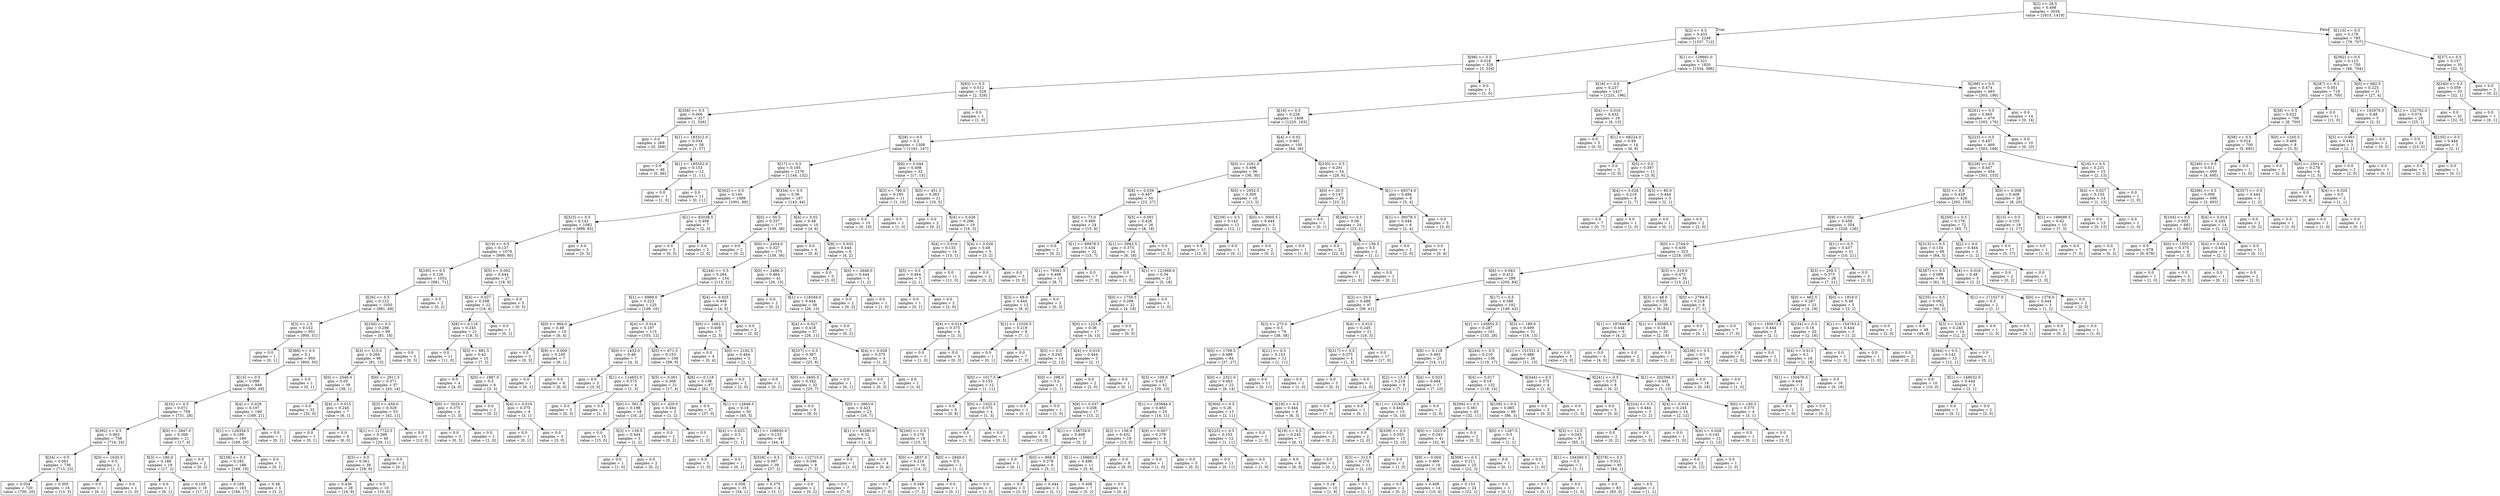 digraph Tree {
node [shape=box] ;
0 [label="X[2] <= 28.5\ngini = 0.498\nsamples = 3034\nvalue = [1615, 1419]"] ;
1 [label="X[2] <= 0.5\ngini = 0.433\nsamples = 2249\nvalue = [1537, 712]"] ;
0 -> 1 [labeldistance=2.5, labelangle=45, headlabel="True"] ;
2 [label="X[98] <= 0.5\ngini = 0.018\nsamples = 329\nvalue = [3, 326]"] ;
1 -> 2 ;
3 [label="X[83] <= 0.5\ngini = 0.012\nsamples = 328\nvalue = [2, 326]"] ;
2 -> 3 ;
4 [label="X[358] <= 0.5\ngini = 0.006\nsamples = 327\nvalue = [1, 326]"] ;
3 -> 4 ;
5 [label="gini = 0.0\nsamples = 269\nvalue = [0, 269]"] ;
4 -> 5 ;
6 [label="X[1] <= 183312.0\ngini = 0.034\nsamples = 58\nvalue = [1, 57]"] ;
4 -> 6 ;
7 [label="gini = 0.0\nsamples = 46\nvalue = [0, 46]"] ;
6 -> 7 ;
8 [label="X[1] <= 185552.0\ngini = 0.153\nsamples = 12\nvalue = [1, 11]"] ;
6 -> 8 ;
9 [label="gini = 0.0\nsamples = 1\nvalue = [1, 0]"] ;
8 -> 9 ;
10 [label="gini = 0.0\nsamples = 11\nvalue = [0, 11]"] ;
8 -> 10 ;
11 [label="gini = 0.0\nsamples = 1\nvalue = [1, 0]"] ;
3 -> 11 ;
12 [label="gini = 0.0\nsamples = 1\nvalue = [1, 0]"] ;
2 -> 12 ;
13 [label="X[1] <= 129681.0\ngini = 0.321\nsamples = 1920\nvalue = [1534, 386]"] ;
1 -> 13 ;
14 [label="X[18] <= 0.5\ngini = 0.237\nsamples = 1427\nvalue = [1231, 196]"] ;
13 -> 14 ;
15 [label="X[16] <= 0.5\ngini = 0.226\nsamples = 1408\nvalue = [1225, 183]"] ;
14 -> 15 ;
16 [label="X[28] <= 0.5\ngini = 0.2\nsamples = 1308\nvalue = [1161, 147]"] ;
15 -> 16 ;
17 [label="X[17] <= 0.5\ngini = 0.185\nsamples = 1276\nvalue = [1144, 132]"] ;
16 -> 17 ;
18 [label="X[362] <= 0.5\ngini = 0.149\nsamples = 1089\nvalue = [1001, 88]"] ;
17 -> 18 ;
19 [label="X[323] <= 0.5\ngini = 0.142\nsamples = 1082\nvalue = [999, 83]"] ;
18 -> 19 ;
20 [label="X[19] <= 0.5\ngini = 0.137\nsamples = 1079\nvalue = [999, 80]"] ;
19 -> 20 ;
21 [label="X[330] <= 0.5\ngini = 0.126\nsamples = 1052\nvalue = [981, 71]"] ;
20 -> 21 ;
22 [label="X[26] <= 0.5\ngini = 0.123\nsamples = 1050\nvalue = [981, 69]"] ;
21 -> 22 ;
23 [label="X[3] <= 1.5\ngini = 0.102\nsamples = 951\nvalue = [900, 51]"] ;
22 -> 23 ;
24 [label="gini = 0.0\nsamples = 1\nvalue = [0, 1]"] ;
23 -> 24 ;
25 [label="X[388] <= 0.5\ngini = 0.1\nsamples = 950\nvalue = [900, 50]"] ;
23 -> 25 ;
26 [label="X[13] <= 0.5\ngini = 0.098\nsamples = 949\nvalue = [900, 49]"] ;
25 -> 26 ;
27 [label="X[32] <= 0.5\ngini = 0.071\nsamples = 759\nvalue = [731, 28]"] ;
26 -> 27 ;
28 [label="X[392] <= 0.5\ngini = 0.063\nsamples = 738\nvalue = [714, 24]"] ;
27 -> 28 ;
29 [label="X[34] <= 0.5\ngini = 0.061\nsamples = 736\nvalue = [713, 23]"] ;
28 -> 29 ;
30 [label="gini = 0.054\nsamples = 720\nvalue = [700, 20]"] ;
29 -> 30 ;
31 [label="gini = 0.305\nsamples = 16\nvalue = [13, 3]"] ;
29 -> 31 ;
32 [label="X[0] <= 1620.5\ngini = 0.5\nsamples = 2\nvalue = [1, 1]"] ;
28 -> 32 ;
33 [label="gini = 0.0\nsamples = 1\nvalue = [0, 1]"] ;
32 -> 33 ;
34 [label="gini = 0.0\nsamples = 1\nvalue = [1, 0]"] ;
32 -> 34 ;
35 [label="X[0] <= 2847.0\ngini = 0.308\nsamples = 21\nvalue = [17, 4]"] ;
27 -> 35 ;
36 [label="X[3] <= 180.0\ngini = 0.188\nsamples = 19\nvalue = [17, 2]"] ;
35 -> 36 ;
37 [label="gini = 0.0\nsamples = 1\nvalue = [0, 1]"] ;
36 -> 37 ;
38 [label="gini = 0.105\nsamples = 18\nvalue = [17, 1]"] ;
36 -> 38 ;
39 [label="gini = 0.0\nsamples = 2\nvalue = [0, 2]"] ;
35 -> 39 ;
40 [label="X[4] <= 0.029\ngini = 0.197\nsamples = 190\nvalue = [169, 21]"] ;
26 -> 40 ;
41 [label="X[1] <= 128354.5\ngini = 0.189\nsamples = 189\nvalue = [169, 20]"] ;
40 -> 41 ;
42 [label="X[238] <= 0.5\ngini = 0.182\nsamples = 188\nvalue = [169, 19]"] ;
41 -> 42 ;
43 [label="gini = 0.169\nsamples = 183\nvalue = [166, 17]"] ;
42 -> 43 ;
44 [label="gini = 0.48\nsamples = 5\nvalue = [3, 2]"] ;
42 -> 44 ;
45 [label="gini = 0.0\nsamples = 1\nvalue = [0, 1]"] ;
41 -> 45 ;
46 [label="gini = 0.0\nsamples = 1\nvalue = [0, 1]"] ;
40 -> 46 ;
47 [label="gini = 0.0\nsamples = 1\nvalue = [0, 1]"] ;
25 -> 47 ;
48 [label="X[230] <= 0.5\ngini = 0.298\nsamples = 99\nvalue = [81, 18]"] ;
22 -> 48 ;
49 [label="X[3] <= 315.0\ngini = 0.264\nsamples = 96\nvalue = [81, 15]"] ;
48 -> 49 ;
50 [label="X[0] <= 2546.0\ngini = 0.05\nsamples = 39\nvalue = [38, 1]"] ;
49 -> 50 ;
51 [label="gini = 0.0\nsamples = 32\nvalue = [32, 0]"] ;
50 -> 51 ;
52 [label="X[4] <= 0.015\ngini = 0.245\nsamples = 7\nvalue = [6, 1]"] ;
50 -> 52 ;
53 [label="gini = 0.0\nsamples = 1\nvalue = [0, 1]"] ;
52 -> 53 ;
54 [label="gini = 0.0\nsamples = 6\nvalue = [6, 0]"] ;
52 -> 54 ;
55 [label="X[0] <= 2911.5\ngini = 0.371\nsamples = 57\nvalue = [43, 14]"] ;
49 -> 55 ;
56 [label="X[3] <= 459.0\ngini = 0.329\nsamples = 53\nvalue = [42, 11]"] ;
55 -> 56 ;
57 [label="X[1] <= 117722.5\ngini = 0.399\nsamples = 40\nvalue = [29, 11]"] ;
56 -> 57 ;
58 [label="X[5] <= 0.0\ngini = 0.361\nsamples = 38\nvalue = [29, 9]"] ;
57 -> 58 ;
59 [label="gini = 0.436\nsamples = 28\nvalue = [19, 9]"] ;
58 -> 59 ;
60 [label="gini = 0.0\nsamples = 10\nvalue = [10, 0]"] ;
58 -> 60 ;
61 [label="gini = 0.0\nsamples = 2\nvalue = [0, 2]"] ;
57 -> 61 ;
62 [label="gini = 0.0\nsamples = 13\nvalue = [13, 0]"] ;
56 -> 62 ;
63 [label="X[0] <= 3025.0\ngini = 0.375\nsamples = 4\nvalue = [1, 3]"] ;
55 -> 63 ;
64 [label="gini = 0.0\nsamples = 3\nvalue = [0, 3]"] ;
63 -> 64 ;
65 [label="gini = 0.0\nsamples = 1\nvalue = [1, 0]"] ;
63 -> 65 ;
66 [label="gini = 0.0\nsamples = 3\nvalue = [0, 3]"] ;
48 -> 66 ;
67 [label="gini = 0.0\nsamples = 2\nvalue = [0, 2]"] ;
21 -> 67 ;
68 [label="X[5] <= 0.002\ngini = 0.444\nsamples = 27\nvalue = [18, 9]"] ;
20 -> 68 ;
69 [label="X[4] <= 0.027\ngini = 0.298\nsamples = 22\nvalue = [18, 4]"] ;
68 -> 69 ;
70 [label="X[8] <= 0.118\ngini = 0.245\nsamples = 21\nvalue = [18, 3]"] ;
69 -> 70 ;
71 [label="gini = 0.0\nsamples = 11\nvalue = [11, 0]"] ;
70 -> 71 ;
72 [label="X[0] <= 881.5\ngini = 0.42\nsamples = 10\nvalue = [7, 3]"] ;
70 -> 72 ;
73 [label="gini = 0.0\nsamples = 4\nvalue = [4, 0]"] ;
72 -> 73 ;
74 [label="X[0] <= 1887.0\ngini = 0.5\nsamples = 6\nvalue = [3, 3]"] ;
72 -> 74 ;
75 [label="gini = 0.0\nsamples = 2\nvalue = [0, 2]"] ;
74 -> 75 ;
76 [label="X[4] <= 0.016\ngini = 0.375\nsamples = 4\nvalue = [3, 1]"] ;
74 -> 76 ;
77 [label="gini = 0.0\nsamples = 1\nvalue = [0, 1]"] ;
76 -> 77 ;
78 [label="gini = 0.0\nsamples = 3\nvalue = [3, 0]"] ;
76 -> 78 ;
79 [label="gini = 0.0\nsamples = 1\nvalue = [0, 1]"] ;
69 -> 79 ;
80 [label="gini = 0.0\nsamples = 5\nvalue = [0, 5]"] ;
68 -> 80 ;
81 [label="gini = 0.0\nsamples = 3\nvalue = [0, 3]"] ;
19 -> 81 ;
82 [label="X[1] <= 82038.5\ngini = 0.408\nsamples = 7\nvalue = [2, 5]"] ;
18 -> 82 ;
83 [label="gini = 0.0\nsamples = 5\nvalue = [0, 5]"] ;
82 -> 83 ;
84 [label="gini = 0.0\nsamples = 2\nvalue = [2, 0]"] ;
82 -> 84 ;
85 [label="X[334] <= 0.5\ngini = 0.36\nsamples = 187\nvalue = [143, 44]"] ;
17 -> 85 ;
86 [label="X[0] <= 50.5\ngini = 0.337\nsamples = 177\nvalue = [139, 38]"] ;
85 -> 86 ;
87 [label="gini = 0.0\nsamples = 2\nvalue = [0, 2]"] ;
86 -> 87 ;
88 [label="X[0] <= 2454.0\ngini = 0.327\nsamples = 175\nvalue = [139, 36]"] ;
86 -> 88 ;
89 [label="X[244] <= 0.5\ngini = 0.264\nsamples = 134\nvalue = [113, 21]"] ;
88 -> 89 ;
90 [label="X[1] <= 6989.0\ngini = 0.223\nsamples = 125\nvalue = [109, 16]"] ;
89 -> 90 ;
91 [label="X[0] <= 964.0\ngini = 0.48\nsamples = 10\nvalue = [6, 4]"] ;
90 -> 91 ;
92 [label="gini = 0.0\nsamples = 3\nvalue = [0, 3]"] ;
91 -> 92 ;
93 [label="X[9] <= 0.009\ngini = 0.245\nsamples = 7\nvalue = [6, 1]"] ;
91 -> 93 ;
94 [label="gini = 0.0\nsamples = 1\nvalue = [0, 1]"] ;
93 -> 94 ;
95 [label="gini = 0.0\nsamples = 6\nvalue = [6, 0]"] ;
93 -> 95 ;
96 [label="X[4] <= 0.014\ngini = 0.187\nsamples = 115\nvalue = [103, 12]"] ;
90 -> 96 ;
97 [label="X[0] <= 1433.0\ngini = 0.49\nsamples = 7\nvalue = [4, 3]"] ;
96 -> 97 ;
98 [label="gini = 0.0\nsamples = 3\nvalue = [3, 0]"] ;
97 -> 98 ;
99 [label="X[1] <= 114652.0\ngini = 0.375\nsamples = 4\nvalue = [1, 3]"] ;
97 -> 99 ;
100 [label="gini = 0.0\nsamples = 3\nvalue = [0, 3]"] ;
99 -> 100 ;
101 [label="gini = 0.0\nsamples = 1\nvalue = [1, 0]"] ;
99 -> 101 ;
102 [label="X[0] <= 671.5\ngini = 0.153\nsamples = 108\nvalue = [99, 9]"] ;
96 -> 102 ;
103 [label="X[5] <= 0.001\ngini = 0.308\nsamples = 21\nvalue = [17, 4]"] ;
102 -> 103 ;
104 [label="X[0] <= 561.5\ngini = 0.198\nsamples = 18\nvalue = [16, 2]"] ;
103 -> 104 ;
105 [label="gini = 0.0\nsamples = 15\nvalue = [15, 0]"] ;
104 -> 105 ;
106 [label="X[3] <= 139.5\ngini = 0.444\nsamples = 3\nvalue = [1, 2]"] ;
104 -> 106 ;
107 [label="gini = 0.0\nsamples = 1\nvalue = [1, 0]"] ;
106 -> 107 ;
108 [label="gini = 0.0\nsamples = 2\nvalue = [0, 2]"] ;
106 -> 108 ;
109 [label="X[0] <= 429.0\ngini = 0.444\nsamples = 3\nvalue = [1, 2]"] ;
103 -> 109 ;
110 [label="gini = 0.0\nsamples = 2\nvalue = [0, 2]"] ;
109 -> 110 ;
111 [label="gini = 0.0\nsamples = 1\nvalue = [1, 0]"] ;
109 -> 111 ;
112 [label="X[8] <= 0.118\ngini = 0.108\nsamples = 87\nvalue = [82, 5]"] ;
102 -> 112 ;
113 [label="gini = 0.0\nsamples = 37\nvalue = [37, 0]"] ;
112 -> 113 ;
114 [label="X[1] <= 12848.5\ngini = 0.18\nsamples = 50\nvalue = [45, 5]"] ;
112 -> 114 ;
115 [label="X[4] <= 0.023\ngini = 0.5\nsamples = 2\nvalue = [1, 1]"] ;
114 -> 115 ;
116 [label="gini = 0.0\nsamples = 1\nvalue = [1, 0]"] ;
115 -> 116 ;
117 [label="gini = 0.0\nsamples = 1\nvalue = [0, 1]"] ;
115 -> 117 ;
118 [label="X[1] <= 108930.0\ngini = 0.153\nsamples = 48\nvalue = [44, 4]"] ;
114 -> 118 ;
119 [label="X[328] <= 0.5\ngini = 0.097\nsamples = 39\nvalue = [37, 2]"] ;
118 -> 119 ;
120 [label="gini = 0.056\nsamples = 35\nvalue = [34, 1]"] ;
119 -> 120 ;
121 [label="gini = 0.375\nsamples = 4\nvalue = [3, 1]"] ;
119 -> 121 ;
122 [label="X[1] <= 112715.0\ngini = 0.346\nsamples = 9\nvalue = [7, 2]"] ;
118 -> 122 ;
123 [label="gini = 0.0\nsamples = 2\nvalue = [0, 2]"] ;
122 -> 123 ;
124 [label="gini = 0.0\nsamples = 7\nvalue = [7, 0]"] ;
122 -> 124 ;
125 [label="X[4] <= 0.025\ngini = 0.494\nsamples = 9\nvalue = [4, 5]"] ;
89 -> 125 ;
126 [label="X[0] <= 1462.5\ngini = 0.408\nsamples = 7\nvalue = [2, 5]"] ;
125 -> 126 ;
127 [label="gini = 0.0\nsamples = 4\nvalue = [0, 4]"] ;
126 -> 127 ;
128 [label="X[0] <= 2192.5\ngini = 0.444\nsamples = 3\nvalue = [2, 1]"] ;
126 -> 128 ;
129 [label="gini = 0.0\nsamples = 2\nvalue = [2, 0]"] ;
128 -> 129 ;
130 [label="gini = 0.0\nsamples = 1\nvalue = [0, 1]"] ;
128 -> 130 ;
131 [label="gini = 0.0\nsamples = 2\nvalue = [2, 0]"] ;
125 -> 131 ;
132 [label="X[0] <= 2486.5\ngini = 0.464\nsamples = 41\nvalue = [26, 15]"] ;
88 -> 132 ;
133 [label="gini = 0.0\nsamples = 2\nvalue = [0, 2]"] ;
132 -> 133 ;
134 [label="X[1] <= 118349.0\ngini = 0.444\nsamples = 39\nvalue = [26, 13]"] ;
132 -> 134 ;
135 [label="X[4] <= 0.027\ngini = 0.418\nsamples = 37\nvalue = [26, 11]"] ;
134 -> 135 ;
136 [label="X[337] <= 0.5\ngini = 0.367\nsamples = 33\nvalue = [25, 8]"] ;
135 -> 136 ;
137 [label="X[0] <= 2605.5\ngini = 0.342\nsamples = 32\nvalue = [25, 7]"] ;
136 -> 137 ;
138 [label="gini = 0.0\nsamples = 9\nvalue = [9, 0]"] ;
137 -> 138 ;
139 [label="X[0] <= 2663.0\ngini = 0.423\nsamples = 23\nvalue = [16, 7]"] ;
137 -> 139 ;
140 [label="X[1] <= 43280.0\ngini = 0.32\nsamples = 5\nvalue = [1, 4]"] ;
139 -> 140 ;
141 [label="gini = 0.0\nsamples = 1\nvalue = [1, 0]"] ;
140 -> 141 ;
142 [label="gini = 0.0\nsamples = 4\nvalue = [0, 4]"] ;
140 -> 142 ;
143 [label="X[240] <= 0.5\ngini = 0.278\nsamples = 18\nvalue = [15, 3]"] ;
139 -> 143 ;
144 [label="X[0] <= 2837.0\ngini = 0.219\nsamples = 16\nvalue = [14, 2]"] ;
143 -> 144 ;
145 [label="gini = 0.0\nsamples = 7\nvalue = [7, 0]"] ;
144 -> 145 ;
146 [label="gini = 0.346\nsamples = 9\nvalue = [7, 2]"] ;
144 -> 146 ;
147 [label="X[0] <= 2849.0\ngini = 0.5\nsamples = 2\nvalue = [1, 1]"] ;
143 -> 147 ;
148 [label="gini = 0.0\nsamples = 1\nvalue = [0, 1]"] ;
147 -> 148 ;
149 [label="gini = 0.0\nsamples = 1\nvalue = [1, 0]"] ;
147 -> 149 ;
150 [label="gini = 0.0\nsamples = 1\nvalue = [0, 1]"] ;
136 -> 150 ;
151 [label="X[4] <= 0.028\ngini = 0.375\nsamples = 4\nvalue = [1, 3]"] ;
135 -> 151 ;
152 [label="gini = 0.0\nsamples = 3\nvalue = [0, 3]"] ;
151 -> 152 ;
153 [label="gini = 0.0\nsamples = 1\nvalue = [1, 0]"] ;
151 -> 153 ;
154 [label="gini = 0.0\nsamples = 2\nvalue = [0, 2]"] ;
134 -> 154 ;
155 [label="X[4] <= 0.02\ngini = 0.48\nsamples = 10\nvalue = [4, 6]"] ;
85 -> 155 ;
156 [label="gini = 0.0\nsamples = 4\nvalue = [0, 4]"] ;
155 -> 156 ;
157 [label="X[8] <= 0.032\ngini = 0.444\nsamples = 6\nvalue = [4, 2]"] ;
155 -> 157 ;
158 [label="gini = 0.0\nsamples = 3\nvalue = [3, 0]"] ;
157 -> 158 ;
159 [label="X[0] <= 2648.0\ngini = 0.444\nsamples = 3\nvalue = [1, 2]"] ;
157 -> 159 ;
160 [label="gini = 0.0\nsamples = 2\nvalue = [0, 2]"] ;
159 -> 160 ;
161 [label="gini = 0.0\nsamples = 1\nvalue = [1, 0]"] ;
159 -> 161 ;
162 [label="X[8] <= 0.044\ngini = 0.498\nsamples = 32\nvalue = [17, 15]"] ;
16 -> 162 ;
163 [label="X[3] <= 780.0\ngini = 0.165\nsamples = 11\nvalue = [1, 10]"] ;
162 -> 163 ;
164 [label="gini = 0.0\nsamples = 10\nvalue = [0, 10]"] ;
163 -> 164 ;
165 [label="gini = 0.0\nsamples = 1\nvalue = [1, 0]"] ;
163 -> 165 ;
166 [label="X[0] <= 451.5\ngini = 0.363\nsamples = 21\nvalue = [16, 5]"] ;
162 -> 166 ;
167 [label="gini = 0.0\nsamples = 2\nvalue = [0, 2]"] ;
166 -> 167 ;
168 [label="X[4] <= 0.026\ngini = 0.266\nsamples = 19\nvalue = [16, 3]"] ;
166 -> 168 ;
169 [label="X[4] <= 0.016\ngini = 0.133\nsamples = 14\nvalue = [13, 1]"] ;
168 -> 169 ;
170 [label="X[5] <= 0.0\ngini = 0.444\nsamples = 3\nvalue = [2, 1]"] ;
169 -> 170 ;
171 [label="gini = 0.0\nsamples = 1\nvalue = [0, 1]"] ;
170 -> 171 ;
172 [label="gini = 0.0\nsamples = 2\nvalue = [2, 0]"] ;
170 -> 172 ;
173 [label="gini = 0.0\nsamples = 11\nvalue = [11, 0]"] ;
169 -> 173 ;
174 [label="X[4] <= 0.026\ngini = 0.48\nsamples = 5\nvalue = [3, 2]"] ;
168 -> 174 ;
175 [label="gini = 0.0\nsamples = 2\nvalue = [0, 2]"] ;
174 -> 175 ;
176 [label="gini = 0.0\nsamples = 3\nvalue = [3, 0]"] ;
174 -> 176 ;
177 [label="X[4] <= 0.02\ngini = 0.461\nsamples = 100\nvalue = [64, 36]"] ;
15 -> 177 ;
178 [label="X[0] <= 2261.0\ngini = 0.496\nsamples = 66\nvalue = [36, 30]"] ;
177 -> 178 ;
179 [label="X[8] <= 0.039\ngini = 0.497\nsamples = 50\nvalue = [23, 27]"] ;
178 -> 179 ;
180 [label="X[0] <= 73.0\ngini = 0.469\nsamples = 24\nvalue = [15, 9]"] ;
179 -> 180 ;
181 [label="gini = 0.0\nsamples = 2\nvalue = [0, 2]"] ;
180 -> 181 ;
182 [label="X[1] <= 89978.5\ngini = 0.434\nsamples = 22\nvalue = [15, 7]"] ;
180 -> 182 ;
183 [label="X[1] <= 79561.5\ngini = 0.498\nsamples = 15\nvalue = [8, 7]"] ;
182 -> 183 ;
184 [label="X[3] <= 68.0\ngini = 0.444\nsamples = 12\nvalue = [8, 4]"] ;
183 -> 184 ;
185 [label="X[4] <= 0.014\ngini = 0.375\nsamples = 4\nvalue = [1, 3]"] ;
184 -> 185 ;
186 [label="gini = 0.0\nsamples = 1\nvalue = [1, 0]"] ;
185 -> 186 ;
187 [label="gini = 0.0\nsamples = 3\nvalue = [0, 3]"] ;
185 -> 187 ;
188 [label="X[1] <= 11026.5\ngini = 0.219\nsamples = 8\nvalue = [7, 1]"] ;
184 -> 188 ;
189 [label="gini = 0.0\nsamples = 1\nvalue = [0, 1]"] ;
188 -> 189 ;
190 [label="gini = 0.0\nsamples = 7\nvalue = [7, 0]"] ;
188 -> 190 ;
191 [label="gini = 0.0\nsamples = 3\nvalue = [0, 3]"] ;
183 -> 191 ;
192 [label="gini = 0.0\nsamples = 7\nvalue = [7, 0]"] ;
182 -> 192 ;
193 [label="X[5] <= 0.001\ngini = 0.426\nsamples = 26\nvalue = [8, 18]"] ;
179 -> 193 ;
194 [label="X[1] <= 5943.5\ngini = 0.375\nsamples = 24\nvalue = [6, 18]"] ;
193 -> 194 ;
195 [label="gini = 0.0\nsamples = 1\nvalue = [1, 0]"] ;
194 -> 195 ;
196 [label="X[1] <= 121668.0\ngini = 0.34\nsamples = 23\nvalue = [5, 18]"] ;
194 -> 196 ;
197 [label="X[0] <= 1750.5\ngini = 0.298\nsamples = 22\nvalue = [4, 18]"] ;
196 -> 197 ;
198 [label="X[0] <= 1223.5\ngini = 0.36\nsamples = 17\nvalue = [4, 13]"] ;
197 -> 198 ;
199 [label="X[5] <= 0.0\ngini = 0.245\nsamples = 14\nvalue = [2, 12]"] ;
198 -> 199 ;
200 [label="X[0] <= 1017.5\ngini = 0.153\nsamples = 12\nvalue = [1, 11]"] ;
199 -> 200 ;
201 [label="gini = 0.0\nsamples = 8\nvalue = [0, 8]"] ;
200 -> 201 ;
202 [label="X[0] <= 1032.5\ngini = 0.375\nsamples = 4\nvalue = [1, 3]"] ;
200 -> 202 ;
203 [label="gini = 0.0\nsamples = 1\nvalue = [1, 0]"] ;
202 -> 203 ;
204 [label="gini = 0.0\nsamples = 3\nvalue = [0, 3]"] ;
202 -> 204 ;
205 [label="X[0] <= 298.0\ngini = 0.5\nsamples = 2\nvalue = [1, 1]"] ;
199 -> 205 ;
206 [label="gini = 0.0\nsamples = 1\nvalue = [0, 1]"] ;
205 -> 206 ;
207 [label="gini = 0.0\nsamples = 1\nvalue = [1, 0]"] ;
205 -> 207 ;
208 [label="X[4] <= 0.019\ngini = 0.444\nsamples = 3\nvalue = [2, 1]"] ;
198 -> 208 ;
209 [label="gini = 0.0\nsamples = 2\nvalue = [2, 0]"] ;
208 -> 209 ;
210 [label="gini = 0.0\nsamples = 1\nvalue = [0, 1]"] ;
208 -> 210 ;
211 [label="gini = 0.0\nsamples = 5\nvalue = [0, 5]"] ;
197 -> 211 ;
212 [label="gini = 0.0\nsamples = 1\nvalue = [1, 0]"] ;
196 -> 212 ;
213 [label="gini = 0.0\nsamples = 2\nvalue = [2, 0]"] ;
193 -> 213 ;
214 [label="X[0] <= 2952.5\ngini = 0.305\nsamples = 16\nvalue = [13, 3]"] ;
178 -> 214 ;
215 [label="X[239] <= 0.5\ngini = 0.142\nsamples = 13\nvalue = [12, 1]"] ;
214 -> 215 ;
216 [label="gini = 0.0\nsamples = 12\nvalue = [12, 0]"] ;
215 -> 216 ;
217 [label="gini = 0.0\nsamples = 1\nvalue = [0, 1]"] ;
215 -> 217 ;
218 [label="X[0] <= 3005.5\ngini = 0.444\nsamples = 3\nvalue = [1, 2]"] ;
214 -> 218 ;
219 [label="gini = 0.0\nsamples = 2\nvalue = [0, 2]"] ;
218 -> 219 ;
220 [label="gini = 0.0\nsamples = 1\nvalue = [1, 0]"] ;
218 -> 220 ;
221 [label="X[235] <= 0.5\ngini = 0.291\nsamples = 34\nvalue = [28, 6]"] ;
177 -> 221 ;
222 [label="X[0] <= 20.5\ngini = 0.147\nsamples = 25\nvalue = [23, 2]"] ;
221 -> 222 ;
223 [label="gini = 0.0\nsamples = 1\nvalue = [0, 1]"] ;
222 -> 223 ;
224 [label="X[240] <= 0.5\ngini = 0.08\nsamples = 24\nvalue = [23, 1]"] ;
222 -> 224 ;
225 [label="gini = 0.0\nsamples = 22\nvalue = [22, 0]"] ;
224 -> 225 ;
226 [label="X[0] <= 156.5\ngini = 0.5\nsamples = 2\nvalue = [1, 1]"] ;
224 -> 226 ;
227 [label="gini = 0.0\nsamples = 1\nvalue = [1, 0]"] ;
226 -> 227 ;
228 [label="gini = 0.0\nsamples = 1\nvalue = [0, 1]"] ;
226 -> 228 ;
229 [label="X[1] <= 69374.0\ngini = 0.494\nsamples = 9\nvalue = [5, 4]"] ;
221 -> 229 ;
230 [label="X[1] <= 36078.5\ngini = 0.444\nsamples = 6\nvalue = [2, 4]"] ;
229 -> 230 ;
231 [label="gini = 0.0\nsamples = 2\nvalue = [2, 0]"] ;
230 -> 231 ;
232 [label="gini = 0.0\nsamples = 4\nvalue = [0, 4]"] ;
230 -> 232 ;
233 [label="gini = 0.0\nsamples = 3\nvalue = [3, 0]"] ;
229 -> 233 ;
234 [label="X[4] <= 0.016\ngini = 0.432\nsamples = 19\nvalue = [6, 13]"] ;
14 -> 234 ;
235 [label="gini = 0.0\nsamples = 5\nvalue = [0, 5]"] ;
234 -> 235 ;
236 [label="X[1] <= 68224.0\ngini = 0.49\nsamples = 14\nvalue = [6, 8]"] ;
234 -> 236 ;
237 [label="gini = 0.0\nsamples = 3\nvalue = [3, 0]"] ;
236 -> 237 ;
238 [label="X[5] <= 0.0\ngini = 0.397\nsamples = 11\nvalue = [3, 8]"] ;
236 -> 238 ;
239 [label="X[4] <= 0.028\ngini = 0.219\nsamples = 8\nvalue = [1, 7]"] ;
238 -> 239 ;
240 [label="gini = 0.0\nsamples = 7\nvalue = [0, 7]"] ;
239 -> 240 ;
241 [label="gini = 0.0\nsamples = 1\nvalue = [1, 0]"] ;
239 -> 241 ;
242 [label="X[3] <= 80.0\ngini = 0.444\nsamples = 3\nvalue = [2, 1]"] ;
238 -> 242 ;
243 [label="gini = 0.0\nsamples = 1\nvalue = [0, 1]"] ;
242 -> 243 ;
244 [label="gini = 0.0\nsamples = 2\nvalue = [2, 0]"] ;
242 -> 244 ;
245 [label="X[298] <= 0.5\ngini = 0.474\nsamples = 493\nvalue = [303, 190]"] ;
13 -> 245 ;
246 [label="X[261] <= 0.5\ngini = 0.465\nsamples = 479\nvalue = [303, 176]"] ;
245 -> 246 ;
247 [label="X[223] <= 0.5\ngini = 0.457\nsamples = 469\nvalue = [303, 166]"] ;
246 -> 247 ;
248 [label="X[228] <= 0.5\ngini = 0.447\nsamples = 454\nvalue = [301, 153]"] ;
247 -> 248 ;
249 [label="X[5] <= 0.0\ngini = 0.429\nsamples = 426\nvalue = [293, 133]"] ;
248 -> 249 ;
250 [label="X[9] <= 0.052\ngini = 0.458\nsamples = 354\nvalue = [228, 126]"] ;
249 -> 250 ;
251 [label="X[0] <= 2744.0\ngini = 0.439\nsamples = 323\nvalue = [218, 105]"] ;
250 -> 251 ;
252 [label="X[6] <= 0.043\ngini = 0.412\nsamples = 289\nvalue = [205, 84]"] ;
251 -> 252 ;
253 [label="X[2] <= 20.5\ngini = 0.488\nsamples = 97\nvalue = [56, 41]"] ;
252 -> 253 ;
254 [label="X[3] <= 273.0\ngini = 0.5\nsamples = 76\nvalue = [38, 38]"] ;
253 -> 254 ;
255 [label="X[0] <= 1709.5\ngini = 0.488\nsamples = 64\nvalue = [37, 27]"] ;
254 -> 255 ;
256 [label="X[3] <= 109.0\ngini = 0.427\nsamples = 42\nvalue = [29, 13]"] ;
255 -> 256 ;
257 [label="X[9] <= 0.037\ngini = 0.208\nsamples = 17\nvalue = [15, 2]"] ;
256 -> 257 ;
258 [label="gini = 0.0\nsamples = 10\nvalue = [10, 0]"] ;
257 -> 258 ;
259 [label="X[1] <= 158729.0\ngini = 0.408\nsamples = 7\nvalue = [5, 2]"] ;
257 -> 259 ;
260 [label="gini = 0.0\nsamples = 1\nvalue = [0, 1]"] ;
259 -> 260 ;
261 [label="X[0] <= 868.0\ngini = 0.278\nsamples = 6\nvalue = [5, 1]"] ;
259 -> 261 ;
262 [label="gini = 0.0\nsamples = 3\nvalue = [3, 0]"] ;
261 -> 262 ;
263 [label="gini = 0.444\nsamples = 3\nvalue = [2, 1]"] ;
261 -> 263 ;
264 [label="X[1] <= 183684.0\ngini = 0.493\nsamples = 25\nvalue = [14, 11]"] ;
256 -> 264 ;
265 [label="X[3] <= 156.0\ngini = 0.432\nsamples = 19\nvalue = [13, 6]"] ;
264 -> 265 ;
266 [label="X[1] <= 158602.5\ngini = 0.496\nsamples = 11\nvalue = [5, 6]"] ;
265 -> 266 ;
267 [label="gini = 0.408\nsamples = 7\nvalue = [5, 2]"] ;
266 -> 267 ;
268 [label="gini = 0.0\nsamples = 4\nvalue = [0, 4]"] ;
266 -> 268 ;
269 [label="gini = 0.0\nsamples = 8\nvalue = [8, 0]"] ;
265 -> 269 ;
270 [label="X[9] <= 0.007\ngini = 0.278\nsamples = 6\nvalue = [1, 5]"] ;
264 -> 270 ;
271 [label="gini = 0.0\nsamples = 1\nvalue = [1, 0]"] ;
270 -> 271 ;
272 [label="gini = 0.0\nsamples = 5\nvalue = [0, 5]"] ;
270 -> 272 ;
273 [label="X[0] <= 2321.0\ngini = 0.463\nsamples = 22\nvalue = [8, 14]"] ;
255 -> 273 ;
274 [label="X[304] <= 0.5\ngini = 0.26\nsamples = 13\nvalue = [2, 11]"] ;
273 -> 274 ;
275 [label="X[225] <= 0.5\ngini = 0.153\nsamples = 12\nvalue = [1, 11]"] ;
274 -> 275 ;
276 [label="gini = 0.0\nsamples = 11\nvalue = [0, 11]"] ;
275 -> 276 ;
277 [label="gini = 0.0\nsamples = 1\nvalue = [1, 0]"] ;
275 -> 277 ;
278 [label="gini = 0.0\nsamples = 1\nvalue = [1, 0]"] ;
274 -> 278 ;
279 [label="X[18] <= 0.5\ngini = 0.444\nsamples = 9\nvalue = [6, 3]"] ;
273 -> 279 ;
280 [label="X[19] <= 0.5\ngini = 0.245\nsamples = 7\nvalue = [6, 1]"] ;
279 -> 280 ;
281 [label="gini = 0.0\nsamples = 6\nvalue = [6, 0]"] ;
280 -> 281 ;
282 [label="gini = 0.0\nsamples = 1\nvalue = [0, 1]"] ;
280 -> 282 ;
283 [label="gini = 0.0\nsamples = 2\nvalue = [0, 2]"] ;
279 -> 283 ;
284 [label="X[21] <= 0.5\ngini = 0.153\nsamples = 12\nvalue = [1, 11]"] ;
254 -> 284 ;
285 [label="gini = 0.0\nsamples = 11\nvalue = [0, 11]"] ;
284 -> 285 ;
286 [label="gini = 0.0\nsamples = 1\nvalue = [1, 0]"] ;
284 -> 286 ;
287 [label="X[4] <= 0.015\ngini = 0.245\nsamples = 21\nvalue = [18, 3]"] ;
253 -> 287 ;
288 [label="X[317] <= 0.5\ngini = 0.375\nsamples = 4\nvalue = [1, 3]"] ;
287 -> 288 ;
289 [label="gini = 0.0\nsamples = 3\nvalue = [0, 3]"] ;
288 -> 289 ;
290 [label="gini = 0.0\nsamples = 1\nvalue = [1, 0]"] ;
288 -> 290 ;
291 [label="gini = 0.0\nsamples = 17\nvalue = [17, 0]"] ;
287 -> 291 ;
292 [label="X[17] <= 0.5\ngini = 0.348\nsamples = 192\nvalue = [149, 43]"] ;
252 -> 292 ;
293 [label="X[1] <= 145652.5\ngini = 0.287\nsamples = 161\nvalue = [133, 28]"] ;
292 -> 293 ;
294 [label="X[8] <= 0.118\ngini = 0.493\nsamples = 25\nvalue = [14, 11]"] ;
293 -> 294 ;
295 [label="X[2] <= 13.5\ngini = 0.219\nsamples = 8\nvalue = [7, 1]"] ;
294 -> 295 ;
296 [label="gini = 0.0\nsamples = 7\nvalue = [7, 0]"] ;
295 -> 296 ;
297 [label="gini = 0.0\nsamples = 1\nvalue = [0, 1]"] ;
295 -> 297 ;
298 [label="X[4] <= 0.023\ngini = 0.484\nsamples = 17\nvalue = [7, 10]"] ;
294 -> 298 ;
299 [label="X[1] <= 131828.0\ngini = 0.444\nsamples = 15\nvalue = [5, 10]"] ;
298 -> 299 ;
300 [label="gini = 0.0\nsamples = 2\nvalue = [2, 0]"] ;
299 -> 300 ;
301 [label="X[339] <= 0.5\ngini = 0.355\nsamples = 13\nvalue = [3, 10]"] ;
299 -> 301 ;
302 [label="X[3] <= 313.5\ngini = 0.278\nsamples = 12\nvalue = [2, 10]"] ;
301 -> 302 ;
303 [label="gini = 0.18\nsamples = 10\nvalue = [1, 9]"] ;
302 -> 303 ;
304 [label="gini = 0.5\nsamples = 2\nvalue = [1, 1]"] ;
302 -> 304 ;
305 [label="gini = 0.0\nsamples = 1\nvalue = [1, 0]"] ;
301 -> 305 ;
306 [label="gini = 0.0\nsamples = 2\nvalue = [2, 0]"] ;
298 -> 306 ;
307 [label="X[244] <= 0.5\ngini = 0.219\nsamples = 136\nvalue = [119, 17]"] ;
293 -> 307 ;
308 [label="X[4] <= 0.017\ngini = 0.19\nsamples = 132\nvalue = [118, 14]"] ;
307 -> 308 ;
309 [label="X[294] <= 0.5\ngini = 0.381\nsamples = 43\nvalue = [32, 11]"] ;
308 -> 309 ;
310 [label="X[0] <= 1023.0\ngini = 0.343\nsamples = 41\nvalue = [32, 9]"] ;
309 -> 310 ;
311 [label="X[9] <= 0.004\ngini = 0.469\nsamples = 16\nvalue = [10, 6]"] ;
310 -> 311 ;
312 [label="gini = 0.0\nsamples = 2\nvalue = [0, 2]"] ;
311 -> 312 ;
313 [label="gini = 0.408\nsamples = 14\nvalue = [10, 4]"] ;
311 -> 313 ;
314 [label="X[308] <= 0.5\ngini = 0.211\nsamples = 25\nvalue = [22, 3]"] ;
310 -> 314 ;
315 [label="gini = 0.153\nsamples = 24\nvalue = [22, 2]"] ;
314 -> 315 ;
316 [label="gini = 0.0\nsamples = 1\nvalue = [0, 1]"] ;
314 -> 316 ;
317 [label="gini = 0.0\nsamples = 2\nvalue = [0, 2]"] ;
309 -> 317 ;
318 [label="X[109] <= 0.5\ngini = 0.065\nsamples = 89\nvalue = [86, 3]"] ;
308 -> 318 ;
319 [label="X[0] <= 1287.5\ngini = 0.5\nsamples = 2\nvalue = [1, 1]"] ;
318 -> 319 ;
320 [label="gini = 0.0\nsamples = 1\nvalue = [0, 1]"] ;
319 -> 320 ;
321 [label="gini = 0.0\nsamples = 1\nvalue = [1, 0]"] ;
319 -> 321 ;
322 [label="X[3] <= 12.5\ngini = 0.045\nsamples = 87\nvalue = [85, 2]"] ;
318 -> 322 ;
323 [label="X[1] <= 164260.5\ngini = 0.5\nsamples = 2\nvalue = [1, 1]"] ;
322 -> 323 ;
324 [label="gini = 0.0\nsamples = 1\nvalue = [0, 1]"] ;
323 -> 324 ;
325 [label="gini = 0.0\nsamples = 1\nvalue = [1, 0]"] ;
323 -> 325 ;
326 [label="X[378] <= 0.5\ngini = 0.023\nsamples = 85\nvalue = [84, 1]"] ;
322 -> 326 ;
327 [label="gini = 0.0\nsamples = 83\nvalue = [83, 0]"] ;
326 -> 327 ;
328 [label="gini = 0.5\nsamples = 2\nvalue = [1, 1]"] ;
326 -> 328 ;
329 [label="X[344] <= 0.5\ngini = 0.375\nsamples = 4\nvalue = [1, 3]"] ;
307 -> 329 ;
330 [label="gini = 0.0\nsamples = 3\nvalue = [0, 3]"] ;
329 -> 330 ;
331 [label="gini = 0.0\nsamples = 1\nvalue = [1, 0]"] ;
329 -> 331 ;
332 [label="X[3] <= 189.0\ngini = 0.499\nsamples = 31\nvalue = [16, 15]"] ;
292 -> 332 ;
333 [label="X[1] <= 151531.0\ngini = 0.488\nsamples = 26\nvalue = [11, 15]"] ;
332 -> 333 ;
334 [label="X[241] <= 0.5\ngini = 0.375\nsamples = 8\nvalue = [6, 2]"] ;
333 -> 334 ;
335 [label="gini = 0.0\nsamples = 5\nvalue = [5, 0]"] ;
334 -> 335 ;
336 [label="X[324] <= 0.5\ngini = 0.444\nsamples = 3\nvalue = [1, 2]"] ;
334 -> 336 ;
337 [label="gini = 0.0\nsamples = 2\nvalue = [0, 2]"] ;
336 -> 337 ;
338 [label="gini = 0.0\nsamples = 1\nvalue = [1, 0]"] ;
336 -> 338 ;
339 [label="X[1] <= 202566.5\ngini = 0.401\nsamples = 18\nvalue = [5, 13]"] ;
333 -> 339 ;
340 [label="X[4] <= 0.014\ngini = 0.245\nsamples = 14\nvalue = [2, 12]"] ;
339 -> 340 ;
341 [label="gini = 0.0\nsamples = 1\nvalue = [1, 0]"] ;
340 -> 341 ;
342 [label="X[4] <= 0.028\ngini = 0.142\nsamples = 13\nvalue = [1, 12]"] ;
340 -> 342 ;
343 [label="gini = 0.0\nsamples = 12\nvalue = [0, 12]"] ;
342 -> 343 ;
344 [label="gini = 0.0\nsamples = 1\nvalue = [1, 0]"] ;
342 -> 344 ;
345 [label="X[0] <= 140.5\ngini = 0.375\nsamples = 4\nvalue = [3, 1]"] ;
339 -> 345 ;
346 [label="gini = 0.0\nsamples = 1\nvalue = [0, 1]"] ;
345 -> 346 ;
347 [label="gini = 0.0\nsamples = 3\nvalue = [3, 0]"] ;
345 -> 347 ;
348 [label="gini = 0.0\nsamples = 5\nvalue = [5, 0]"] ;
332 -> 348 ;
349 [label="X[3] <= 319.0\ngini = 0.472\nsamples = 34\nvalue = [13, 21]"] ;
251 -> 349 ;
350 [label="X[3] <= 48.0\ngini = 0.355\nsamples = 26\nvalue = [6, 20]"] ;
349 -> 350 ;
351 [label="X[1] <= 187649.0\ngini = 0.444\nsamples = 6\nvalue = [4, 2]"] ;
350 -> 351 ;
352 [label="gini = 0.0\nsamples = 4\nvalue = [4, 0]"] ;
351 -> 352 ;
353 [label="gini = 0.0\nsamples = 2\nvalue = [0, 2]"] ;
351 -> 353 ;
354 [label="X[1] <= 130585.5\ngini = 0.18\nsamples = 20\nvalue = [2, 18]"] ;
350 -> 354 ;
355 [label="gini = 0.0\nsamples = 1\nvalue = [1, 0]"] ;
354 -> 355 ;
356 [label="X[236] <= 0.5\ngini = 0.1\nsamples = 19\nvalue = [1, 18]"] ;
354 -> 356 ;
357 [label="gini = 0.0\nsamples = 18\nvalue = [0, 18]"] ;
356 -> 357 ;
358 [label="gini = 0.0\nsamples = 1\nvalue = [1, 0]"] ;
356 -> 358 ;
359 [label="X[0] <= 2784.0\ngini = 0.219\nsamples = 8\nvalue = [7, 1]"] ;
349 -> 359 ;
360 [label="gini = 0.0\nsamples = 1\nvalue = [0, 1]"] ;
359 -> 360 ;
361 [label="gini = 0.0\nsamples = 7\nvalue = [7, 0]"] ;
359 -> 361 ;
362 [label="X[11] <= 0.5\ngini = 0.437\nsamples = 31\nvalue = [10, 21]"] ;
250 -> 362 ;
363 [label="X[3] <= 209.5\ngini = 0.375\nsamples = 28\nvalue = [7, 21]"] ;
362 -> 363 ;
364 [label="X[0] <= 462.5\ngini = 0.287\nsamples = 23\nvalue = [4, 19]"] ;
363 -> 364 ;
365 [label="X[1] <= 195673.5\ngini = 0.444\nsamples = 3\nvalue = [2, 1]"] ;
364 -> 365 ;
366 [label="gini = 0.0\nsamples = 2\nvalue = [2, 0]"] ;
365 -> 366 ;
367 [label="gini = 0.0\nsamples = 1\nvalue = [0, 1]"] ;
365 -> 367 ;
368 [label="X[234] <= 0.5\ngini = 0.18\nsamples = 20\nvalue = [2, 18]"] ;
364 -> 368 ;
369 [label="X[4] <= 0.013\ngini = 0.1\nsamples = 19\nvalue = [1, 18]"] ;
368 -> 369 ;
370 [label="X[1] <= 150476.5\ngini = 0.444\nsamples = 3\nvalue = [1, 2]"] ;
369 -> 370 ;
371 [label="gini = 0.0\nsamples = 1\nvalue = [1, 0]"] ;
370 -> 371 ;
372 [label="gini = 0.0\nsamples = 2\nvalue = [0, 2]"] ;
370 -> 372 ;
373 [label="gini = 0.0\nsamples = 16\nvalue = [0, 16]"] ;
369 -> 373 ;
374 [label="gini = 0.0\nsamples = 1\nvalue = [1, 0]"] ;
368 -> 374 ;
375 [label="X[0] <= 1918.0\ngini = 0.48\nsamples = 5\nvalue = [3, 2]"] ;
363 -> 375 ;
376 [label="X[1] <= 154763.5\ngini = 0.444\nsamples = 3\nvalue = [1, 2]"] ;
375 -> 376 ;
377 [label="gini = 0.0\nsamples = 1\nvalue = [1, 0]"] ;
376 -> 377 ;
378 [label="gini = 0.0\nsamples = 2\nvalue = [0, 2]"] ;
376 -> 378 ;
379 [label="gini = 0.0\nsamples = 2\nvalue = [2, 0]"] ;
375 -> 379 ;
380 [label="gini = 0.0\nsamples = 3\nvalue = [3, 0]"] ;
362 -> 380 ;
381 [label="X[250] <= 0.5\ngini = 0.176\nsamples = 72\nvalue = [65, 7]"] ;
249 -> 381 ;
382 [label="X[313] <= 0.5\ngini = 0.134\nsamples = 69\nvalue = [64, 5]"] ;
381 -> 382 ;
383 [label="X[387] <= 0.5\ngini = 0.089\nsamples = 64\nvalue = [61, 3]"] ;
382 -> 383 ;
384 [label="X[235] <= 0.5\ngini = 0.062\nsamples = 62\nvalue = [60, 2]"] ;
383 -> 384 ;
385 [label="gini = 0.0\nsamples = 48\nvalue = [48, 0]"] ;
384 -> 385 ;
386 [label="X[3] <= 318.5\ngini = 0.245\nsamples = 14\nvalue = [12, 2]"] ;
384 -> 386 ;
387 [label="X[344] <= 0.5\ngini = 0.142\nsamples = 13\nvalue = [12, 1]"] ;
386 -> 387 ;
388 [label="gini = 0.0\nsamples = 10\nvalue = [10, 0]"] ;
387 -> 388 ;
389 [label="X[1] <= 148032.0\ngini = 0.444\nsamples = 3\nvalue = [2, 1]"] ;
387 -> 389 ;
390 [label="gini = 0.0\nsamples = 1\nvalue = [0, 1]"] ;
389 -> 390 ;
391 [label="gini = 0.0\nsamples = 2\nvalue = [2, 0]"] ;
389 -> 391 ;
392 [label="gini = 0.0\nsamples = 1\nvalue = [0, 1]"] ;
386 -> 392 ;
393 [label="X[1] <= 171027.0\ngini = 0.5\nsamples = 2\nvalue = [1, 1]"] ;
383 -> 393 ;
394 [label="gini = 0.0\nsamples = 1\nvalue = [1, 0]"] ;
393 -> 394 ;
395 [label="gini = 0.0\nsamples = 1\nvalue = [0, 1]"] ;
393 -> 395 ;
396 [label="X[4] <= 0.016\ngini = 0.48\nsamples = 5\nvalue = [3, 2]"] ;
382 -> 396 ;
397 [label="X[0] <= 1376.0\ngini = 0.444\nsamples = 3\nvalue = [1, 2]"] ;
396 -> 397 ;
398 [label="gini = 0.0\nsamples = 2\nvalue = [0, 2]"] ;
397 -> 398 ;
399 [label="gini = 0.0\nsamples = 1\nvalue = [1, 0]"] ;
397 -> 399 ;
400 [label="gini = 0.0\nsamples = 2\nvalue = [2, 0]"] ;
396 -> 400 ;
401 [label="X[2] <= 9.0\ngini = 0.444\nsamples = 3\nvalue = [1, 2]"] ;
381 -> 401 ;
402 [label="gini = 0.0\nsamples = 2\nvalue = [0, 2]"] ;
401 -> 402 ;
403 [label="gini = 0.0\nsamples = 1\nvalue = [1, 0]"] ;
401 -> 403 ;
404 [label="X[9] <= 0.008\ngini = 0.408\nsamples = 28\nvalue = [8, 20]"] ;
248 -> 404 ;
405 [label="X[15] <= 0.5\ngini = 0.105\nsamples = 18\nvalue = [1, 17]"] ;
404 -> 405 ;
406 [label="gini = 0.0\nsamples = 17\nvalue = [0, 17]"] ;
405 -> 406 ;
407 [label="gini = 0.0\nsamples = 1\nvalue = [1, 0]"] ;
405 -> 407 ;
408 [label="X[1] <= 198699.5\ngini = 0.42\nsamples = 10\nvalue = [7, 3]"] ;
404 -> 408 ;
409 [label="gini = 0.0\nsamples = 7\nvalue = [7, 0]"] ;
408 -> 409 ;
410 [label="gini = 0.0\nsamples = 3\nvalue = [0, 3]"] ;
408 -> 410 ;
411 [label="X[16] <= 0.5\ngini = 0.231\nsamples = 15\nvalue = [2, 13]"] ;
247 -> 411 ;
412 [label="X[4] <= 0.027\ngini = 0.133\nsamples = 14\nvalue = [1, 13]"] ;
411 -> 412 ;
413 [label="gini = 0.0\nsamples = 13\nvalue = [0, 13]"] ;
412 -> 413 ;
414 [label="gini = 0.0\nsamples = 1\nvalue = [1, 0]"] ;
412 -> 414 ;
415 [label="gini = 0.0\nsamples = 1\nvalue = [1, 0]"] ;
411 -> 415 ;
416 [label="gini = 0.0\nsamples = 10\nvalue = [0, 10]"] ;
246 -> 416 ;
417 [label="gini = 0.0\nsamples = 14\nvalue = [0, 14]"] ;
245 -> 417 ;
418 [label="X[110] <= 0.5\ngini = 0.179\nsamples = 785\nvalue = [78, 707]"] ;
0 -> 418 [labeldistance=2.5, labelangle=-45, headlabel="False"] ;
419 [label="X[382] <= 0.5\ngini = 0.115\nsamples = 750\nvalue = [46, 704]"] ;
418 -> 419 ;
420 [label="X[287] <= 0.5\ngini = 0.051\nsamples = 719\nvalue = [19, 700]"] ;
419 -> 420 ;
421 [label="X[38] <= 0.5\ngini = 0.022\nsamples = 708\nvalue = [8, 700]"] ;
420 -> 421 ;
422 [label="X[58] <= 0.5\ngini = 0.014\nsamples = 700\nvalue = [5, 695]"] ;
421 -> 422 ;
423 [label="X[248] <= 0.5\ngini = 0.011\nsamples = 699\nvalue = [4, 695]"] ;
422 -> 423 ;
424 [label="X[296] <= 0.5\ngini = 0.009\nsamples = 696\nvalue = [3, 693]"] ;
423 -> 424 ;
425 [label="X[104] <= 0.5\ngini = 0.003\nsamples = 682\nvalue = [1, 681]"] ;
424 -> 425 ;
426 [label="gini = 0.0\nsamples = 678\nvalue = [0, 678]"] ;
425 -> 426 ;
427 [label="X[0] <= 1505.5\ngini = 0.375\nsamples = 4\nvalue = [1, 3]"] ;
425 -> 427 ;
428 [label="gini = 0.0\nsamples = 1\nvalue = [1, 0]"] ;
427 -> 428 ;
429 [label="gini = 0.0\nsamples = 3\nvalue = [0, 3]"] ;
427 -> 429 ;
430 [label="X[4] <= 0.014\ngini = 0.245\nsamples = 14\nvalue = [2, 12]"] ;
424 -> 430 ;
431 [label="X[4] <= 0.014\ngini = 0.444\nsamples = 3\nvalue = [2, 1]"] ;
430 -> 431 ;
432 [label="gini = 0.0\nsamples = 1\nvalue = [0, 1]"] ;
431 -> 432 ;
433 [label="gini = 0.0\nsamples = 2\nvalue = [2, 0]"] ;
431 -> 433 ;
434 [label="gini = 0.0\nsamples = 11\nvalue = [0, 11]"] ;
430 -> 434 ;
435 [label="X[357] <= 0.5\ngini = 0.444\nsamples = 3\nvalue = [1, 2]"] ;
423 -> 435 ;
436 [label="gini = 0.0\nsamples = 2\nvalue = [0, 2]"] ;
435 -> 436 ;
437 [label="gini = 0.0\nsamples = 1\nvalue = [1, 0]"] ;
435 -> 437 ;
438 [label="gini = 0.0\nsamples = 1\nvalue = [1, 0]"] ;
422 -> 438 ;
439 [label="X[0] <= 1245.5\ngini = 0.469\nsamples = 8\nvalue = [3, 5]"] ;
421 -> 439 ;
440 [label="gini = 0.0\nsamples = 2\nvalue = [2, 0]"] ;
439 -> 440 ;
441 [label="X[0] <= 2501.0\ngini = 0.278\nsamples = 6\nvalue = [1, 5]"] ;
439 -> 441 ;
442 [label="gini = 0.0\nsamples = 4\nvalue = [0, 4]"] ;
441 -> 442 ;
443 [label="X[4] <= 0.025\ngini = 0.5\nsamples = 2\nvalue = [1, 1]"] ;
441 -> 443 ;
444 [label="gini = 0.0\nsamples = 1\nvalue = [1, 0]"] ;
443 -> 444 ;
445 [label="gini = 0.0\nsamples = 1\nvalue = [0, 1]"] ;
443 -> 445 ;
446 [label="gini = 0.0\nsamples = 11\nvalue = [11, 0]"] ;
420 -> 446 ;
447 [label="X[0] <= 682.5\ngini = 0.225\nsamples = 31\nvalue = [27, 4]"] ;
419 -> 447 ;
448 [label="X[1] <= 162976.0\ngini = 0.48\nsamples = 5\nvalue = [2, 3]"] ;
447 -> 448 ;
449 [label="X[5] <= 0.001\ngini = 0.444\nsamples = 3\nvalue = [2, 1]"] ;
448 -> 449 ;
450 [label="gini = 0.0\nsamples = 2\nvalue = [2, 0]"] ;
449 -> 450 ;
451 [label="gini = 0.0\nsamples = 1\nvalue = [0, 1]"] ;
449 -> 451 ;
452 [label="gini = 0.0\nsamples = 2\nvalue = [0, 2]"] ;
448 -> 452 ;
453 [label="X[1] <= 152702.0\ngini = 0.074\nsamples = 26\nvalue = [25, 1]"] ;
447 -> 453 ;
454 [label="gini = 0.0\nsamples = 23\nvalue = [23, 0]"] ;
453 -> 454 ;
455 [label="X[235] <= 0.5\ngini = 0.444\nsamples = 3\nvalue = [2, 1]"] ;
453 -> 455 ;
456 [label="gini = 0.0\nsamples = 2\nvalue = [2, 0]"] ;
455 -> 456 ;
457 [label="gini = 0.0\nsamples = 1\nvalue = [0, 1]"] ;
455 -> 457 ;
458 [label="X[37] <= 0.5\ngini = 0.157\nsamples = 35\nvalue = [32, 3]"] ;
418 -> 458 ;
459 [label="X[240] <= 0.5\ngini = 0.059\nsamples = 33\nvalue = [32, 1]"] ;
458 -> 459 ;
460 [label="gini = 0.0\nsamples = 32\nvalue = [32, 0]"] ;
459 -> 460 ;
461 [label="gini = 0.0\nsamples = 1\nvalue = [0, 1]"] ;
459 -> 461 ;
462 [label="gini = 0.0\nsamples = 2\nvalue = [0, 2]"] ;
458 -> 462 ;
}